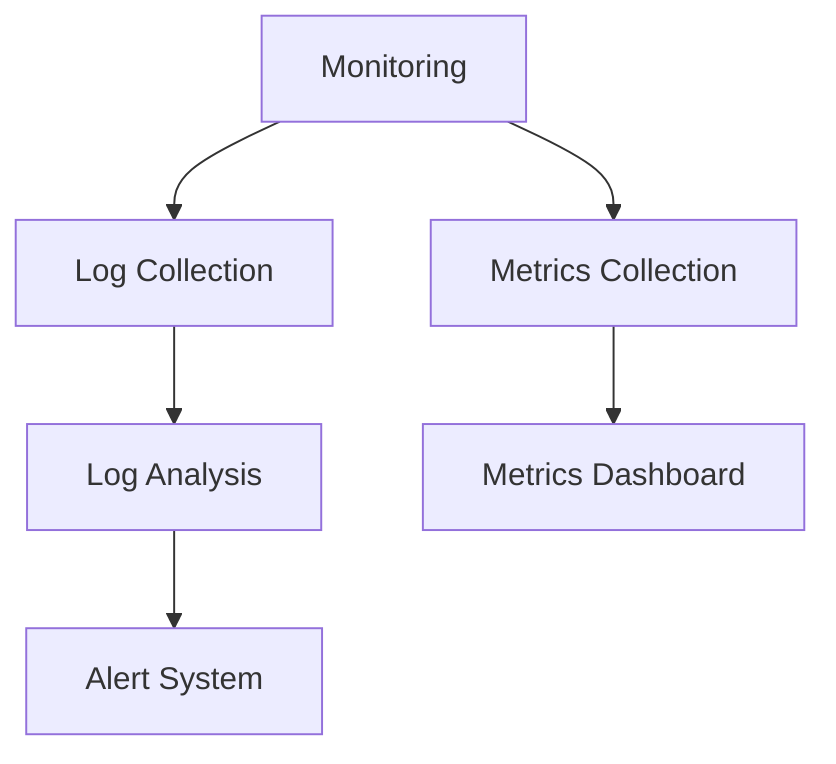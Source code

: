 flowchart TD
    Monitor[Monitoring] --> Logs[Log Collection]
    Monitor --> Metrics[Metrics Collection]
    Logs --> Analysis[Log Analysis]
    Metrics --> Dashboard[Metrics Dashboard]
    Analysis --> Alerts[Alert System]